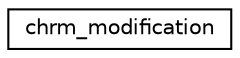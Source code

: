 digraph "Graphical Class Hierarchy"
{
  edge [fontname="Helvetica",fontsize="10",labelfontname="Helvetica",labelfontsize="10"];
  node [fontname="Helvetica",fontsize="10",shape=record];
  rankdir="LR";
  Node1 [label="chrm_modification",height=0.2,width=0.4,color="black", fillcolor="white", style="filled",URL="$structchrm__modification.html"];
}
